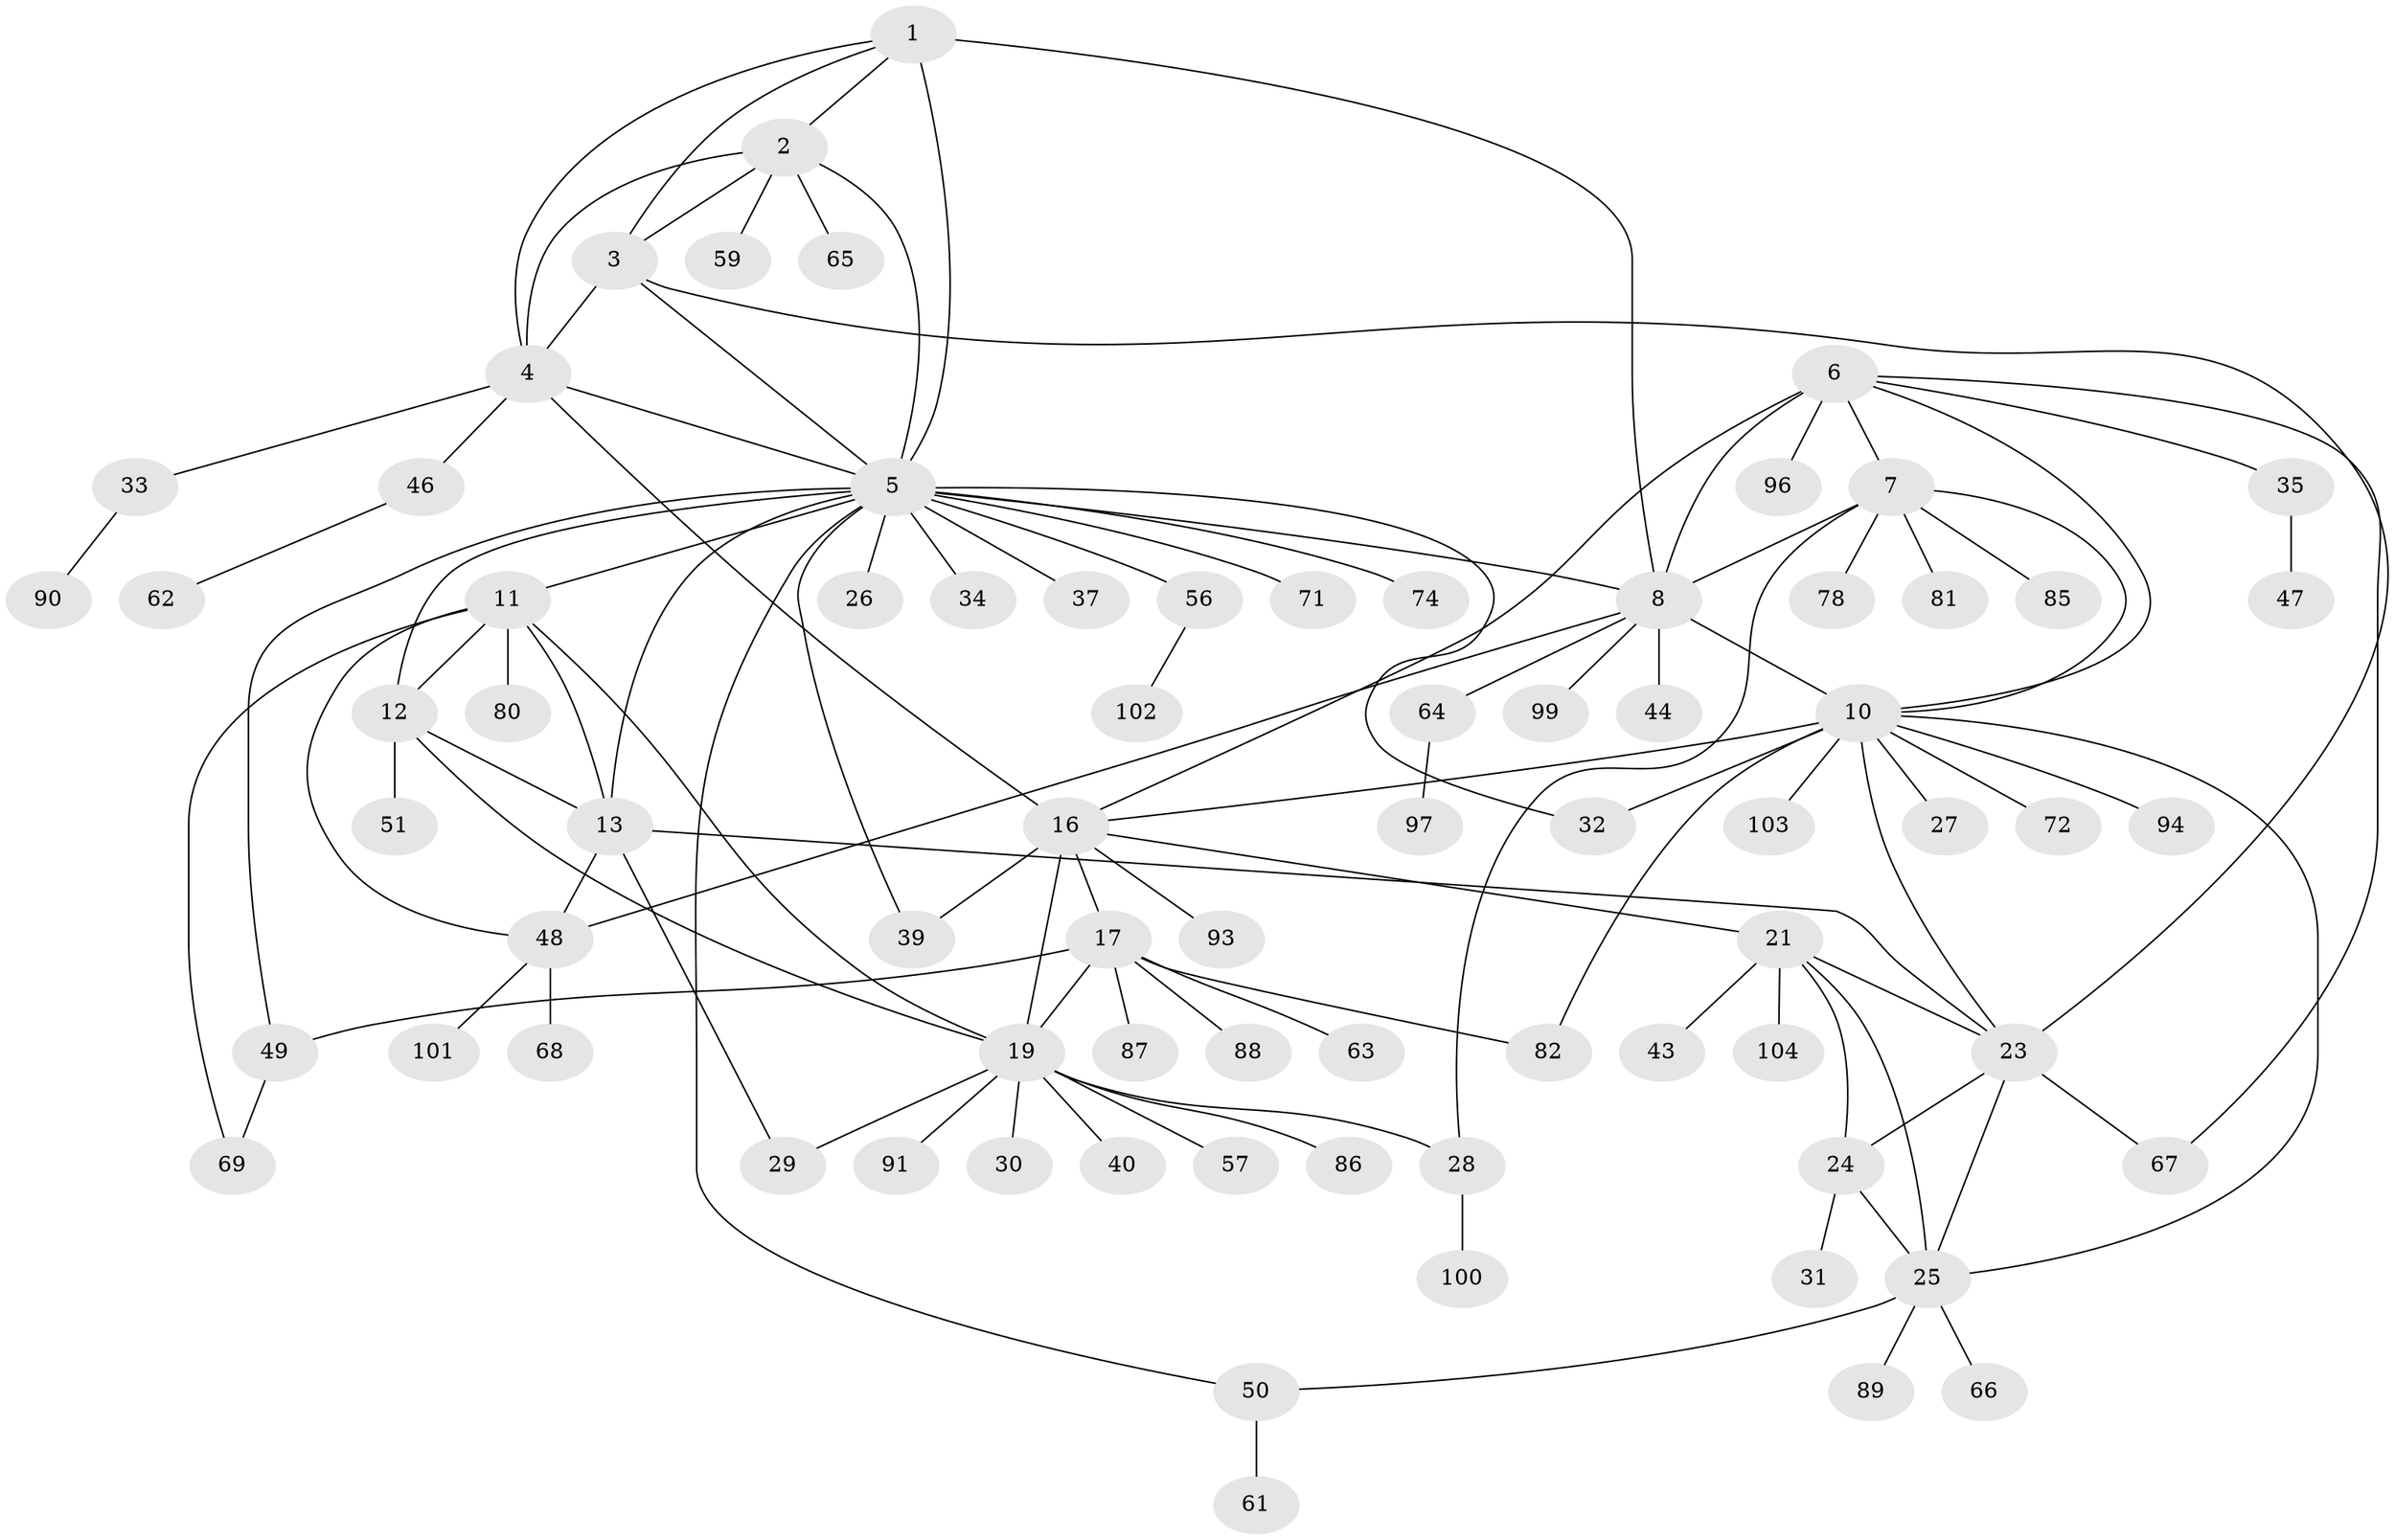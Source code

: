 // Generated by graph-tools (version 1.1) at 2025/52/02/27/25 19:52:19]
// undirected, 76 vertices, 111 edges
graph export_dot {
graph [start="1"]
  node [color=gray90,style=filled];
  1 [super="+52"];
  2 [super="+84"];
  3 [super="+42"];
  4 [super="+58"];
  5 [super="+15"];
  6 [super="+76"];
  7 [super="+73"];
  8 [super="+9"];
  10 [super="+45"];
  11 [super="+14"];
  12 [super="+41"];
  13 [super="+92"];
  16 [super="+18"];
  17 [super="+36"];
  19 [super="+20"];
  21 [super="+22"];
  23 [super="+38"];
  24 [super="+60"];
  25 [super="+98"];
  26;
  27 [super="+70"];
  28 [super="+75"];
  29;
  30;
  31;
  32 [super="+83"];
  33 [super="+53"];
  34;
  35;
  37;
  39;
  40 [super="+54"];
  43;
  44;
  46;
  47;
  48 [super="+95"];
  49 [super="+79"];
  50 [super="+55"];
  51;
  56;
  57;
  59;
  61;
  62;
  63;
  64;
  65;
  66;
  67;
  68;
  69;
  71;
  72;
  74 [super="+77"];
  78;
  80;
  81;
  82;
  85;
  86;
  87;
  88;
  89;
  90;
  91;
  93;
  94;
  96;
  97;
  99;
  100;
  101;
  102;
  103;
  104;
  1 -- 2;
  1 -- 3;
  1 -- 4;
  1 -- 5 [weight=2];
  1 -- 8;
  2 -- 3;
  2 -- 4;
  2 -- 5;
  2 -- 59;
  2 -- 65;
  3 -- 4;
  3 -- 5;
  3 -- 23;
  4 -- 5;
  4 -- 33;
  4 -- 46;
  4 -- 16;
  5 -- 26;
  5 -- 34;
  5 -- 71;
  5 -- 32;
  5 -- 37;
  5 -- 39;
  5 -- 74;
  5 -- 11 [weight=2];
  5 -- 12;
  5 -- 13;
  5 -- 49;
  5 -- 50;
  5 -- 56;
  5 -- 8;
  6 -- 7;
  6 -- 8 [weight=2];
  6 -- 10;
  6 -- 35;
  6 -- 67;
  6 -- 96;
  6 -- 16;
  7 -- 8 [weight=2];
  7 -- 10;
  7 -- 28;
  7 -- 78;
  7 -- 81;
  7 -- 85;
  8 -- 10 [weight=2];
  8 -- 44;
  8 -- 99;
  8 -- 48;
  8 -- 64;
  10 -- 16;
  10 -- 25;
  10 -- 27;
  10 -- 32;
  10 -- 72;
  10 -- 82;
  10 -- 94;
  10 -- 103;
  10 -- 23;
  11 -- 12 [weight=2];
  11 -- 13 [weight=2];
  11 -- 80;
  11 -- 48;
  11 -- 19;
  11 -- 69;
  12 -- 13;
  12 -- 51;
  12 -- 19;
  13 -- 23;
  13 -- 48;
  13 -- 29;
  16 -- 17 [weight=2];
  16 -- 19 [weight=4];
  16 -- 21;
  16 -- 39;
  16 -- 93;
  17 -- 19 [weight=2];
  17 -- 49;
  17 -- 63;
  17 -- 82;
  17 -- 87;
  17 -- 88;
  19 -- 29;
  19 -- 40;
  19 -- 86;
  19 -- 57;
  19 -- 91;
  19 -- 30;
  19 -- 28;
  21 -- 23 [weight=2];
  21 -- 24 [weight=2];
  21 -- 25 [weight=2];
  21 -- 43;
  21 -- 104;
  23 -- 24;
  23 -- 25;
  23 -- 67;
  24 -- 25;
  24 -- 31;
  25 -- 66;
  25 -- 89;
  25 -- 50;
  28 -- 100;
  33 -- 90;
  35 -- 47;
  46 -- 62;
  48 -- 68;
  48 -- 101;
  49 -- 69;
  50 -- 61;
  56 -- 102;
  64 -- 97;
}
